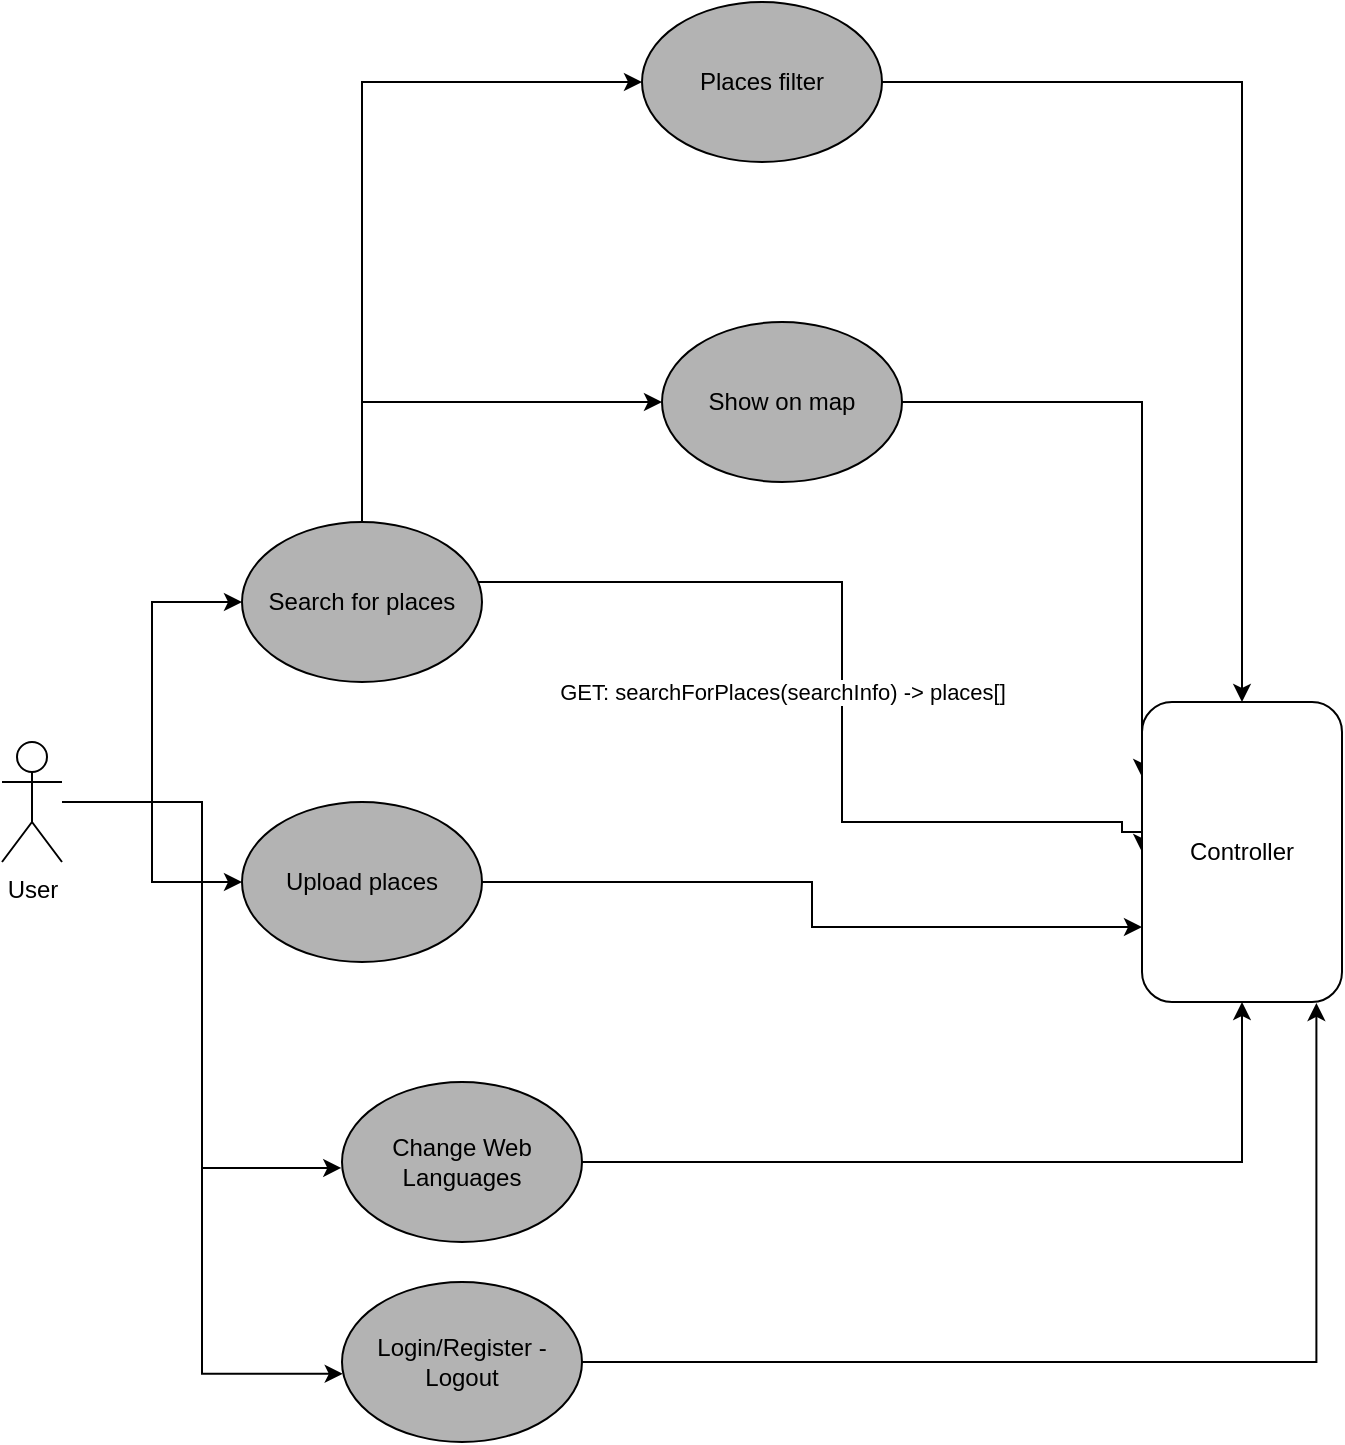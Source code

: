 <mxfile version="21.7.5" type="device">
  <diagram name="Page-1" id="jcCofNVjKSemJs72I7KH">
    <mxGraphModel dx="1050" dy="1729" grid="1" gridSize="10" guides="1" tooltips="1" connect="1" arrows="1" fold="1" page="1" pageScale="1" pageWidth="850" pageHeight="1100" math="0" shadow="0">
      <root>
        <mxCell id="0" />
        <mxCell id="1" parent="0" />
        <mxCell id="TjjOdIAqueNW31nxakU9-4" style="edgeStyle=orthogonalEdgeStyle;rounded=0;orthogonalLoop=1;jettySize=auto;html=1;entryX=0;entryY=0.5;entryDx=0;entryDy=0;" edge="1" parent="1" source="TjjOdIAqueNW31nxakU9-1" target="TjjOdIAqueNW31nxakU9-2">
          <mxGeometry relative="1" as="geometry" />
        </mxCell>
        <mxCell id="TjjOdIAqueNW31nxakU9-5" style="edgeStyle=orthogonalEdgeStyle;rounded=0;orthogonalLoop=1;jettySize=auto;html=1;" edge="1" parent="1" source="TjjOdIAqueNW31nxakU9-1" target="TjjOdIAqueNW31nxakU9-3">
          <mxGeometry relative="1" as="geometry" />
        </mxCell>
        <mxCell id="TjjOdIAqueNW31nxakU9-12" style="edgeStyle=orthogonalEdgeStyle;rounded=0;orthogonalLoop=1;jettySize=auto;html=1;entryX=-0.003;entryY=0.537;entryDx=0;entryDy=0;entryPerimeter=0;" edge="1" parent="1" source="TjjOdIAqueNW31nxakU9-1" target="TjjOdIAqueNW31nxakU9-10">
          <mxGeometry relative="1" as="geometry" />
        </mxCell>
        <mxCell id="TjjOdIAqueNW31nxakU9-13" style="edgeStyle=orthogonalEdgeStyle;rounded=0;orthogonalLoop=1;jettySize=auto;html=1;entryX=0.003;entryY=0.574;entryDx=0;entryDy=0;entryPerimeter=0;" edge="1" parent="1" source="TjjOdIAqueNW31nxakU9-1" target="TjjOdIAqueNW31nxakU9-11">
          <mxGeometry relative="1" as="geometry" />
        </mxCell>
        <mxCell id="TjjOdIAqueNW31nxakU9-1" value="User" style="shape=umlActor;verticalLabelPosition=bottom;verticalAlign=top;html=1;outlineConnect=0;" vertex="1" parent="1">
          <mxGeometry x="70" y="200" width="30" height="60" as="geometry" />
        </mxCell>
        <mxCell id="TjjOdIAqueNW31nxakU9-9" style="edgeStyle=orthogonalEdgeStyle;rounded=0;orthogonalLoop=1;jettySize=auto;html=1;entryX=0;entryY=0.5;entryDx=0;entryDy=0;" edge="1" parent="1" source="TjjOdIAqueNW31nxakU9-2" target="TjjOdIAqueNW31nxakU9-8">
          <mxGeometry relative="1" as="geometry">
            <Array as="points">
              <mxPoint x="250" y="30" />
            </Array>
          </mxGeometry>
        </mxCell>
        <mxCell id="TjjOdIAqueNW31nxakU9-15" style="edgeStyle=orthogonalEdgeStyle;rounded=0;orthogonalLoop=1;jettySize=auto;html=1;entryX=0;entryY=0.5;entryDx=0;entryDy=0;" edge="1" parent="1" target="TjjOdIAqueNW31nxakU9-14">
          <mxGeometry relative="1" as="geometry">
            <mxPoint x="270" y="120" as="sourcePoint" />
            <mxPoint x="600" y="245" as="targetPoint" />
            <Array as="points">
              <mxPoint x="490" y="120" />
              <mxPoint x="490" y="240" />
              <mxPoint x="630" y="240" />
              <mxPoint x="630" y="245" />
              <mxPoint x="640" y="245" />
            </Array>
          </mxGeometry>
        </mxCell>
        <mxCell id="TjjOdIAqueNW31nxakU9-22" value="GET: searchForPlaces(searchInfo) -&amp;gt; places[]" style="edgeLabel;html=1;align=center;verticalAlign=middle;resizable=0;points=[];" vertex="1" connectable="0" parent="TjjOdIAqueNW31nxakU9-15">
          <mxGeometry x="0.073" y="5" relative="1" as="geometry">
            <mxPoint x="-35" y="4" as="offset" />
          </mxGeometry>
        </mxCell>
        <mxCell id="TjjOdIAqueNW31nxakU9-23" style="edgeStyle=orthogonalEdgeStyle;rounded=0;orthogonalLoop=1;jettySize=auto;html=1;entryX=0;entryY=0.5;entryDx=0;entryDy=0;" edge="1" parent="1" source="TjjOdIAqueNW31nxakU9-2" target="TjjOdIAqueNW31nxakU9-6">
          <mxGeometry relative="1" as="geometry">
            <Array as="points">
              <mxPoint x="250" y="-130" />
            </Array>
          </mxGeometry>
        </mxCell>
        <mxCell id="TjjOdIAqueNW31nxakU9-2" value="Search for places" style="ellipse;whiteSpace=wrap;html=1;fillColor=#B3B3B3;" vertex="1" parent="1">
          <mxGeometry x="190" y="90" width="120" height="80" as="geometry" />
        </mxCell>
        <mxCell id="TjjOdIAqueNW31nxakU9-18" style="edgeStyle=orthogonalEdgeStyle;rounded=0;orthogonalLoop=1;jettySize=auto;html=1;entryX=0;entryY=0.75;entryDx=0;entryDy=0;" edge="1" parent="1" source="TjjOdIAqueNW31nxakU9-3" target="TjjOdIAqueNW31nxakU9-14">
          <mxGeometry relative="1" as="geometry" />
        </mxCell>
        <mxCell id="TjjOdIAqueNW31nxakU9-3" value="Upload places" style="ellipse;whiteSpace=wrap;html=1;fillColor=#B3B3B3;" vertex="1" parent="1">
          <mxGeometry x="190" y="230" width="120" height="80" as="geometry" />
        </mxCell>
        <mxCell id="TjjOdIAqueNW31nxakU9-16" style="edgeStyle=orthogonalEdgeStyle;rounded=0;orthogonalLoop=1;jettySize=auto;html=1;" edge="1" parent="1" source="TjjOdIAqueNW31nxakU9-6" target="TjjOdIAqueNW31nxakU9-14">
          <mxGeometry relative="1" as="geometry" />
        </mxCell>
        <mxCell id="TjjOdIAqueNW31nxakU9-6" value="Places filter" style="ellipse;whiteSpace=wrap;html=1;fillColor=#B3B3B3;" vertex="1" parent="1">
          <mxGeometry x="390" y="-170" width="120" height="80" as="geometry" />
        </mxCell>
        <mxCell id="TjjOdIAqueNW31nxakU9-17" style="edgeStyle=orthogonalEdgeStyle;rounded=0;orthogonalLoop=1;jettySize=auto;html=1;entryX=0;entryY=0.25;entryDx=0;entryDy=0;" edge="1" parent="1" source="TjjOdIAqueNW31nxakU9-8" target="TjjOdIAqueNW31nxakU9-14">
          <mxGeometry relative="1" as="geometry">
            <Array as="points">
              <mxPoint x="640" y="30" />
            </Array>
          </mxGeometry>
        </mxCell>
        <mxCell id="TjjOdIAqueNW31nxakU9-8" value="Show on map" style="ellipse;whiteSpace=wrap;html=1;fillColor=#B3B3B3;" vertex="1" parent="1">
          <mxGeometry x="400" y="-10" width="120" height="80" as="geometry" />
        </mxCell>
        <mxCell id="TjjOdIAqueNW31nxakU9-19" style="edgeStyle=orthogonalEdgeStyle;rounded=0;orthogonalLoop=1;jettySize=auto;html=1;entryX=0.5;entryY=1;entryDx=0;entryDy=0;" edge="1" parent="1" source="TjjOdIAqueNW31nxakU9-10" target="TjjOdIAqueNW31nxakU9-14">
          <mxGeometry relative="1" as="geometry" />
        </mxCell>
        <mxCell id="TjjOdIAqueNW31nxakU9-10" value="Change Web &lt;br&gt;Languages" style="ellipse;whiteSpace=wrap;html=1;fillColor=#B3B3B3;" vertex="1" parent="1">
          <mxGeometry x="240" y="370" width="120" height="80" as="geometry" />
        </mxCell>
        <mxCell id="TjjOdIAqueNW31nxakU9-20" style="edgeStyle=orthogonalEdgeStyle;rounded=0;orthogonalLoop=1;jettySize=auto;html=1;entryX=0.872;entryY=1.003;entryDx=0;entryDy=0;entryPerimeter=0;" edge="1" parent="1" source="TjjOdIAqueNW31nxakU9-11" target="TjjOdIAqueNW31nxakU9-14">
          <mxGeometry relative="1" as="geometry" />
        </mxCell>
        <mxCell id="TjjOdIAqueNW31nxakU9-11" value="Login/Register - Logout" style="ellipse;whiteSpace=wrap;html=1;fillColor=#B3B3B3;" vertex="1" parent="1">
          <mxGeometry x="240" y="470" width="120" height="80" as="geometry" />
        </mxCell>
        <mxCell id="TjjOdIAqueNW31nxakU9-14" value="Controller" style="rounded=1;whiteSpace=wrap;html=1;" vertex="1" parent="1">
          <mxGeometry x="640" y="180" width="100" height="150" as="geometry" />
        </mxCell>
      </root>
    </mxGraphModel>
  </diagram>
</mxfile>
